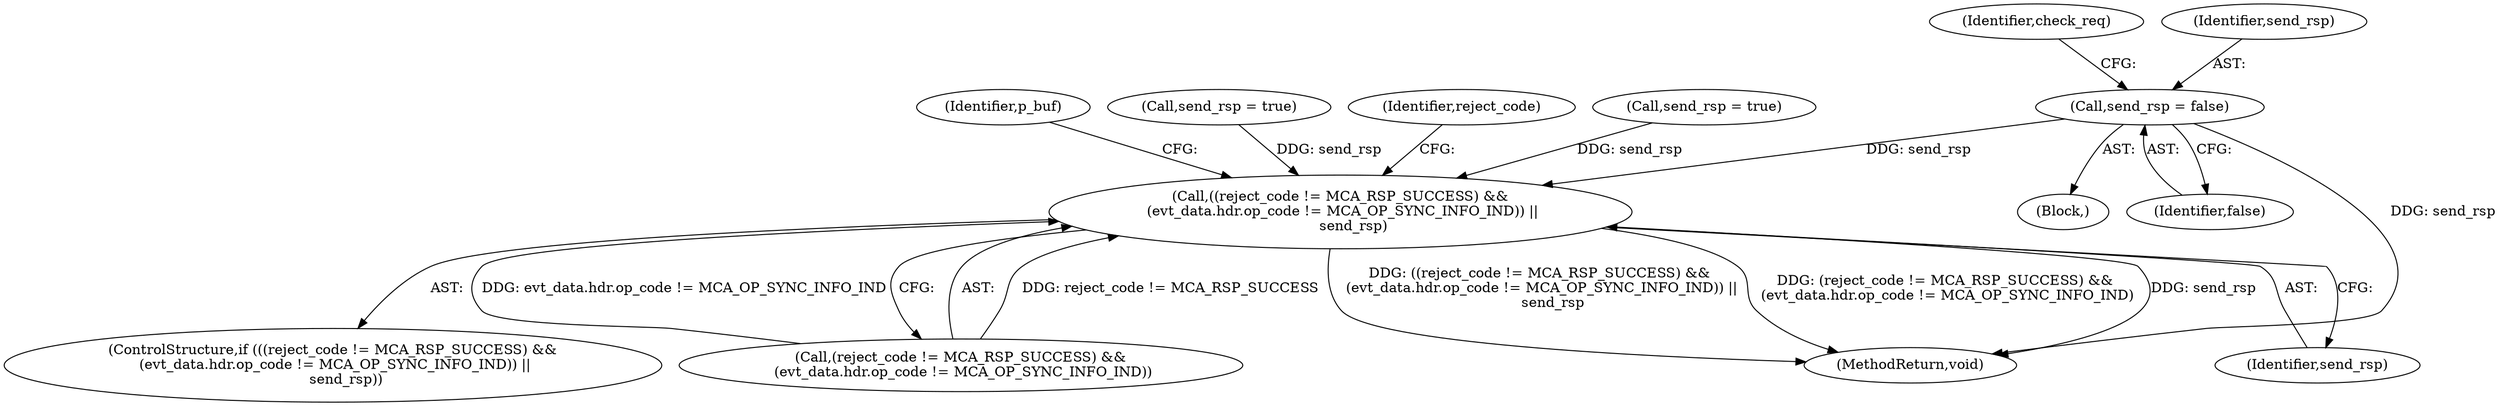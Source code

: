 digraph "0_Android_5216e6120160b28d76e9ee4dff9995e772647511@API" {
"1000136" [label="(Call,send_rsp = false)"];
"1000586" [label="(Call,((reject_code != MCA_RSP_SUCCESS) &&\n (evt_data.hdr.op_code != MCA_OP_SYNC_INFO_IND)) ||\n      send_rsp)"];
"1000602" [label="(Identifier,p_buf)"];
"1000581" [label="(Call,send_rsp = true)"];
"1000138" [label="(Identifier,false)"];
"1000141" [label="(Identifier,check_req)"];
"1000586" [label="(Call,((reject_code != MCA_RSP_SUCCESS) &&\n (evt_data.hdr.op_code != MCA_OP_SYNC_INFO_IND)) ||\n      send_rsp)"];
"1000587" [label="(Call,(reject_code != MCA_RSP_SUCCESS) &&\n (evt_data.hdr.op_code != MCA_OP_SYNC_INFO_IND))"];
"1000137" [label="(Identifier,send_rsp)"];
"1000136" [label="(Call,send_rsp = false)"];
"1000712" [label="(Identifier,reject_code)"];
"1000760" [label="(MethodReturn,void)"];
"1000585" [label="(ControlStructure,if (((reject_code != MCA_RSP_SUCCESS) &&\n (evt_data.hdr.op_code != MCA_OP_SYNC_INFO_IND)) ||\n      send_rsp))"];
"1000243" [label="(Call,send_rsp = true)"];
"1000598" [label="(Identifier,send_rsp)"];
"1000115" [label="(Block,)"];
"1000136" -> "1000115"  [label="AST: "];
"1000136" -> "1000138"  [label="CFG: "];
"1000137" -> "1000136"  [label="AST: "];
"1000138" -> "1000136"  [label="AST: "];
"1000141" -> "1000136"  [label="CFG: "];
"1000136" -> "1000760"  [label="DDG: send_rsp"];
"1000136" -> "1000586"  [label="DDG: send_rsp"];
"1000586" -> "1000585"  [label="AST: "];
"1000586" -> "1000587"  [label="CFG: "];
"1000586" -> "1000598"  [label="CFG: "];
"1000587" -> "1000586"  [label="AST: "];
"1000598" -> "1000586"  [label="AST: "];
"1000602" -> "1000586"  [label="CFG: "];
"1000712" -> "1000586"  [label="CFG: "];
"1000586" -> "1000760"  [label="DDG: send_rsp"];
"1000586" -> "1000760"  [label="DDG: ((reject_code != MCA_RSP_SUCCESS) &&\n (evt_data.hdr.op_code != MCA_OP_SYNC_INFO_IND)) ||\n      send_rsp"];
"1000586" -> "1000760"  [label="DDG: (reject_code != MCA_RSP_SUCCESS) &&\n (evt_data.hdr.op_code != MCA_OP_SYNC_INFO_IND)"];
"1000587" -> "1000586"  [label="DDG: reject_code != MCA_RSP_SUCCESS"];
"1000587" -> "1000586"  [label="DDG: evt_data.hdr.op_code != MCA_OP_SYNC_INFO_IND"];
"1000581" -> "1000586"  [label="DDG: send_rsp"];
"1000243" -> "1000586"  [label="DDG: send_rsp"];
}
